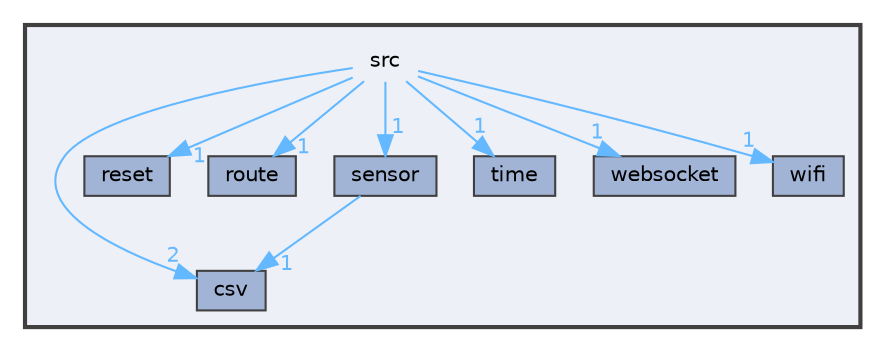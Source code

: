 digraph "src"
{
 // LATEX_PDF_SIZE
  bgcolor="transparent";
  edge [fontname=Helvetica,fontsize=10,labelfontname=Helvetica,labelfontsize=10];
  node [fontname=Helvetica,fontsize=10,shape=box,height=0.2,width=0.4];
  compound=true
  subgraph clusterdir_68267d1309a1af8e8297ef4c3efbcdba {
    graph [ bgcolor="#edf0f7", pencolor="grey25", label="", fontname=Helvetica,fontsize=10 style="filled,bold", URL="dir_68267d1309a1af8e8297ef4c3efbcdba.html",tooltip=""]
    dir_68267d1309a1af8e8297ef4c3efbcdba [shape=plaintext, label="src"];
  dir_763910316706fe02bde815a184ca308d [label="csv", fillcolor="#a2b4d6", color="grey25", style="filled", URL="dir_763910316706fe02bde815a184ca308d.html",tooltip=""];
  dir_275194c315b5a597866ade6c3e0c5b1d [label="reset", fillcolor="#a2b4d6", color="grey25", style="filled", URL="dir_275194c315b5a597866ade6c3e0c5b1d.html",tooltip=""];
  dir_80e19871851fac5b63dc1698fbc49afb [label="route", fillcolor="#a2b4d6", color="grey25", style="filled", URL="dir_80e19871851fac5b63dc1698fbc49afb.html",tooltip=""];
  dir_919653a6098570dc99a63e645d1b29db [label="sensor", fillcolor="#a2b4d6", color="grey25", style="filled", URL="dir_919653a6098570dc99a63e645d1b29db.html",tooltip=""];
  dir_798ee6f4f5cd9c6410c07a649b7662ec [label="time", fillcolor="#a2b4d6", color="grey25", style="filled", URL="dir_798ee6f4f5cd9c6410c07a649b7662ec.html",tooltip=""];
  dir_4204c1eaed135b02b24e7e2b3e636aaf [label="websocket", fillcolor="#a2b4d6", color="grey25", style="filled", URL="dir_4204c1eaed135b02b24e7e2b3e636aaf.html",tooltip=""];
  dir_9bb89822448514d94fe3e213d3ac83be [label="wifi", fillcolor="#a2b4d6", color="grey25", style="filled", URL="dir_9bb89822448514d94fe3e213d3ac83be.html",tooltip=""];
  }
  dir_68267d1309a1af8e8297ef4c3efbcdba->dir_275194c315b5a597866ade6c3e0c5b1d [headlabel="1", labeldistance=1.5 headhref="dir_000004_000001.html" href="dir_000004_000001.html" color="steelblue1" fontcolor="steelblue1"];
  dir_68267d1309a1af8e8297ef4c3efbcdba->dir_4204c1eaed135b02b24e7e2b3e636aaf [headlabel="1", labeldistance=1.5 headhref="dir_000004_000006.html" href="dir_000004_000006.html" color="steelblue1" fontcolor="steelblue1"];
  dir_68267d1309a1af8e8297ef4c3efbcdba->dir_763910316706fe02bde815a184ca308d [headlabel="2", labeldistance=1.5 headhref="dir_000004_000000.html" href="dir_000004_000000.html" color="steelblue1" fontcolor="steelblue1"];
  dir_68267d1309a1af8e8297ef4c3efbcdba->dir_798ee6f4f5cd9c6410c07a649b7662ec [headlabel="1", labeldistance=1.5 headhref="dir_000004_000005.html" href="dir_000004_000005.html" color="steelblue1" fontcolor="steelblue1"];
  dir_68267d1309a1af8e8297ef4c3efbcdba->dir_80e19871851fac5b63dc1698fbc49afb [headlabel="1", labeldistance=1.5 headhref="dir_000004_000002.html" href="dir_000004_000002.html" color="steelblue1" fontcolor="steelblue1"];
  dir_68267d1309a1af8e8297ef4c3efbcdba->dir_919653a6098570dc99a63e645d1b29db [headlabel="1", labeldistance=1.5 headhref="dir_000004_000003.html" href="dir_000004_000003.html" color="steelblue1" fontcolor="steelblue1"];
  dir_68267d1309a1af8e8297ef4c3efbcdba->dir_9bb89822448514d94fe3e213d3ac83be [headlabel="1", labeldistance=1.5 headhref="dir_000004_000007.html" href="dir_000004_000007.html" color="steelblue1" fontcolor="steelblue1"];
  dir_919653a6098570dc99a63e645d1b29db->dir_763910316706fe02bde815a184ca308d [headlabel="1", labeldistance=1.5 headhref="dir_000003_000000.html" href="dir_000003_000000.html" color="steelblue1" fontcolor="steelblue1"];
}
